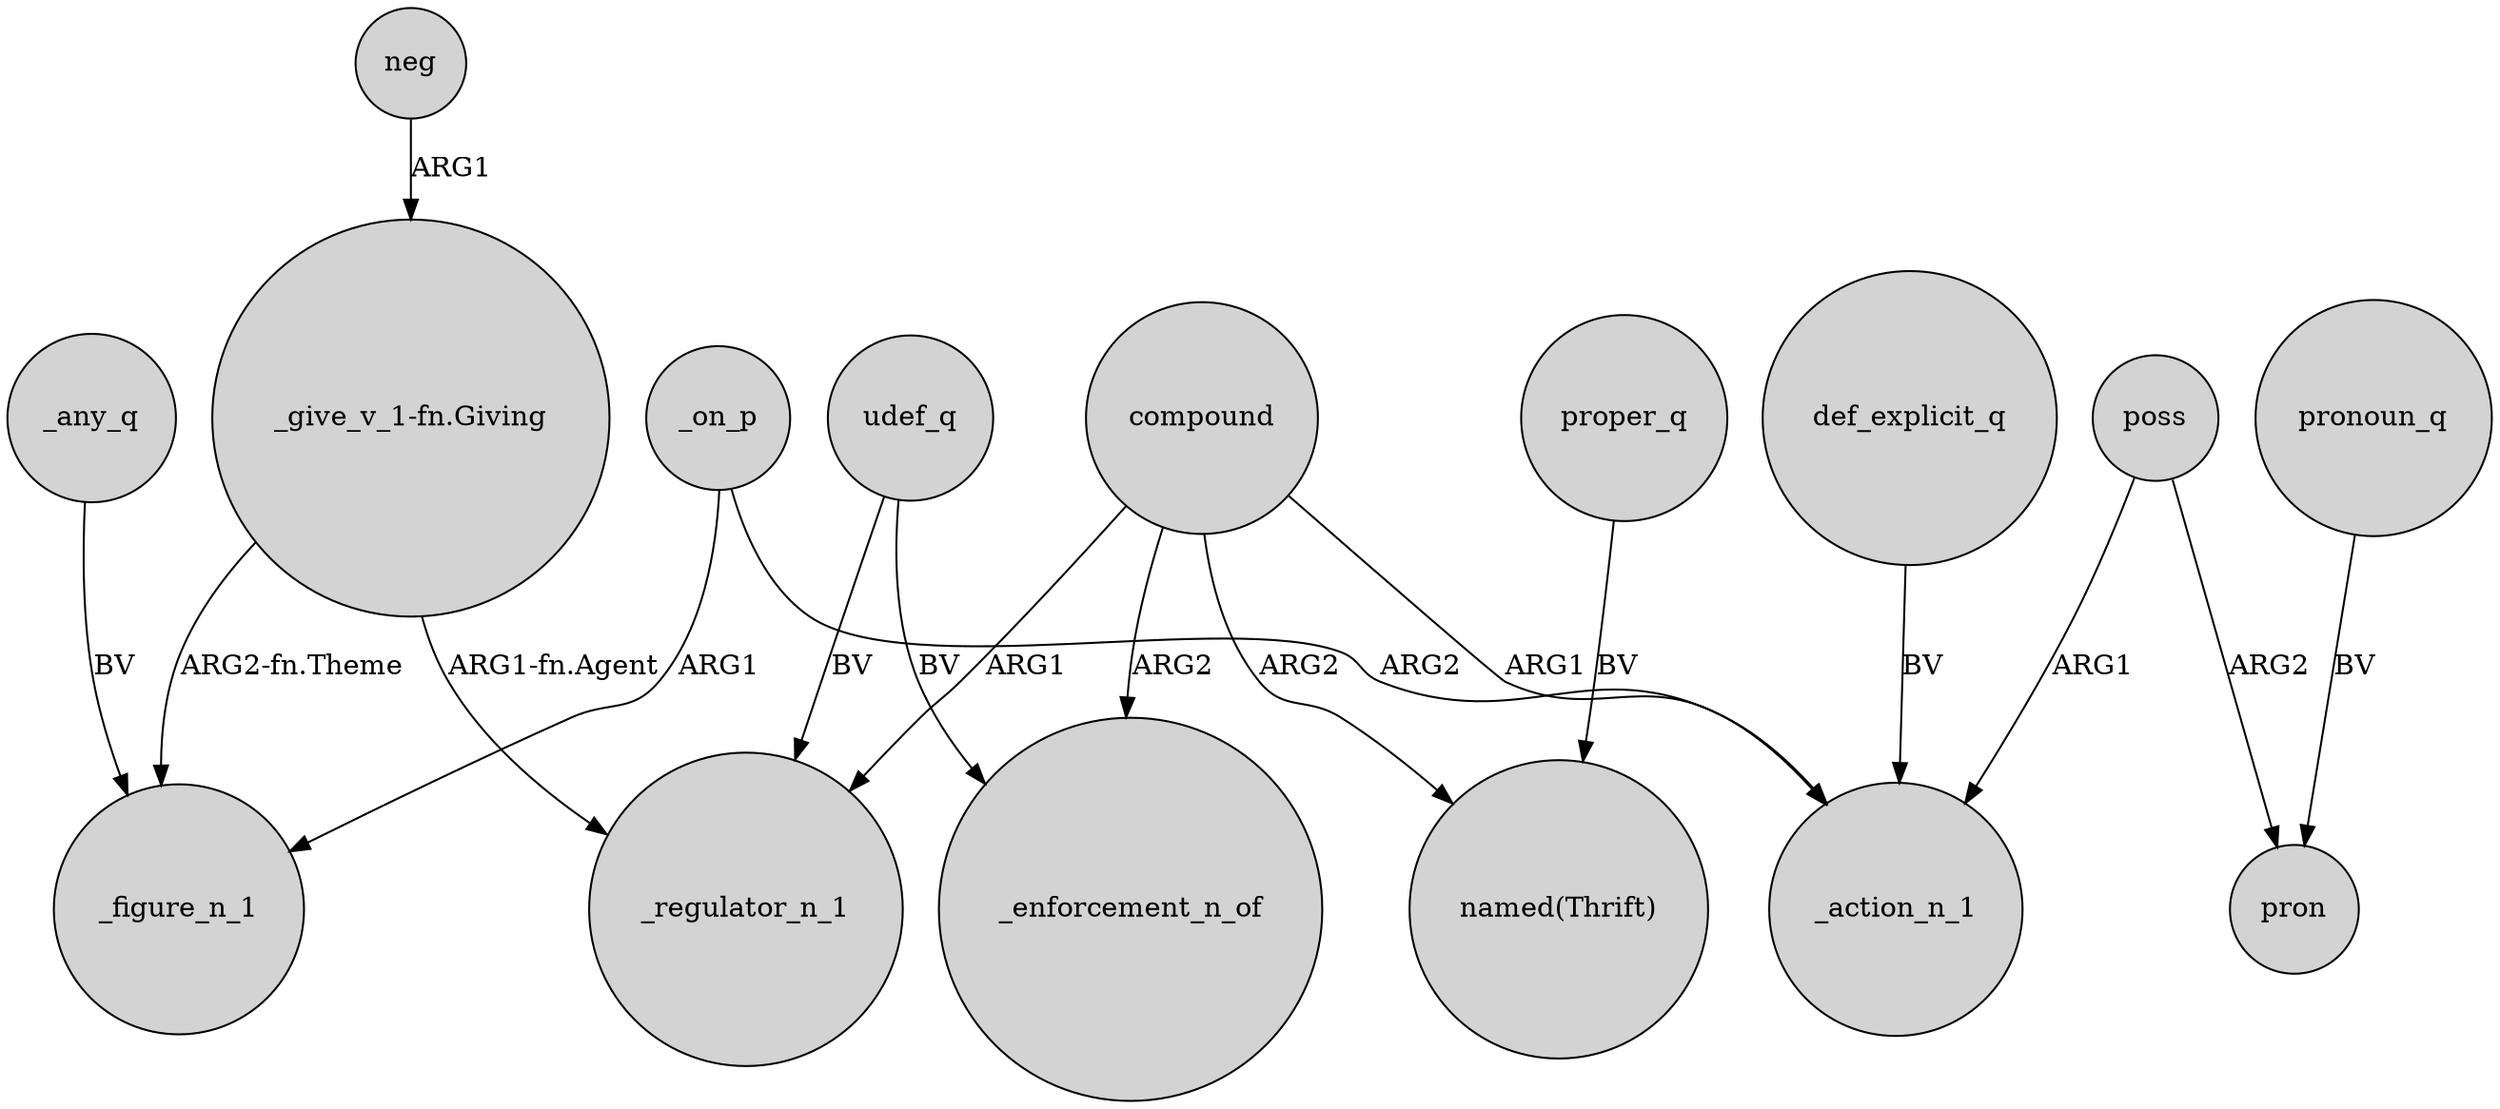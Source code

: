 digraph {
	node [shape=circle style=filled]
	_on_p -> _figure_n_1 [label=ARG1]
	compound -> _action_n_1 [label=ARG1]
	neg -> "_give_v_1-fn.Giving" [label=ARG1]
	poss -> _action_n_1 [label=ARG1]
	poss -> pron [label=ARG2]
	compound -> _regulator_n_1 [label=ARG1]
	def_explicit_q -> _action_n_1 [label=BV]
	compound -> "named(Thrift)" [label=ARG2]
	"_give_v_1-fn.Giving" -> _figure_n_1 [label="ARG2-fn.Theme"]
	"_give_v_1-fn.Giving" -> _regulator_n_1 [label="ARG1-fn.Agent"]
	_on_p -> _action_n_1 [label=ARG2]
	udef_q -> _regulator_n_1 [label=BV]
	pronoun_q -> pron [label=BV]
	compound -> _enforcement_n_of [label=ARG2]
	udef_q -> _enforcement_n_of [label=BV]
	proper_q -> "named(Thrift)" [label=BV]
	_any_q -> _figure_n_1 [label=BV]
}
